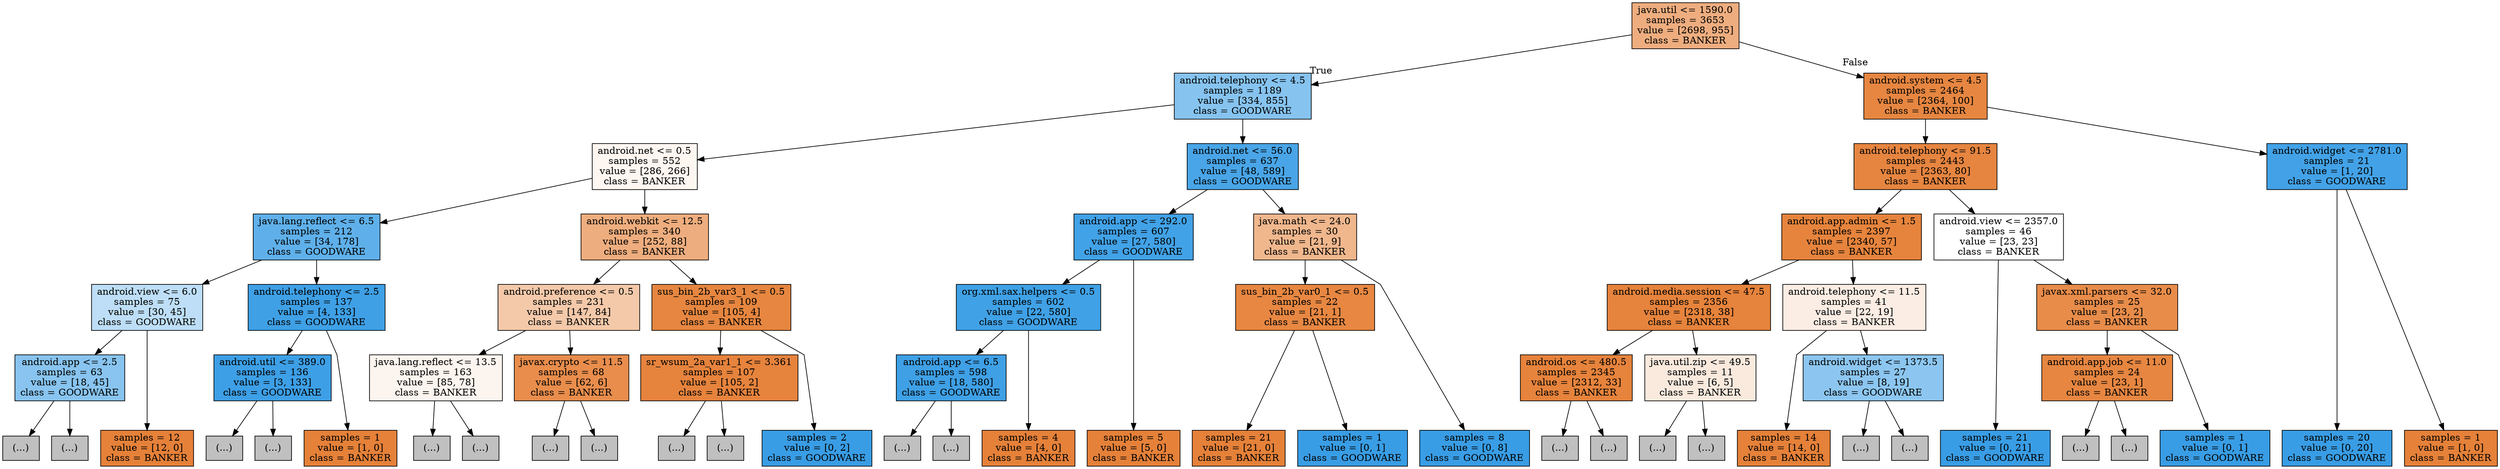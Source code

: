 digraph Tree {
node [shape=box, style="filled", color="black"] ;
graph [ranksep=equally, splines=polyline] ;
0 [label="java.util <= 1590.0\nsamples = 3653\nvalue = [2698, 955]\nclass = BANKER", fillcolor="#e58139a5"] ;
1 [label="android.telephony <= 4.5\nsamples = 1189\nvalue = [334, 855]\nclass = GOODWARE", fillcolor="#399de59b"] ;
0 -> 1 [labeldistance=2.5, labelangle=45, headlabel="True"] ;
2 [label="android.net <= 0.5\nsamples = 552\nvalue = [286, 266]\nclass = BANKER", fillcolor="#e5813912"] ;
1 -> 2 ;
3 [label="java.lang.reflect <= 6.5\nsamples = 212\nvalue = [34, 178]\nclass = GOODWARE", fillcolor="#399de5ce"] ;
2 -> 3 ;
4 [label="android.view <= 6.0\nsamples = 75\nvalue = [30, 45]\nclass = GOODWARE", fillcolor="#399de555"] ;
3 -> 4 ;
5 [label="android.app <= 2.5\nsamples = 63\nvalue = [18, 45]\nclass = GOODWARE", fillcolor="#399de599"] ;
4 -> 5 ;
6 [label="(...)", fillcolor="#C0C0C0"] ;
5 -> 6 ;
15 [label="(...)", fillcolor="#C0C0C0"] ;
5 -> 15 ;
22 [label="samples = 12\nvalue = [12, 0]\nclass = BANKER", fillcolor="#e58139ff"] ;
4 -> 22 ;
23 [label="android.telephony <= 2.5\nsamples = 137\nvalue = [4, 133]\nclass = GOODWARE", fillcolor="#399de5f7"] ;
3 -> 23 ;
24 [label="android.util <= 389.0\nsamples = 136\nvalue = [3, 133]\nclass = GOODWARE", fillcolor="#399de5f9"] ;
23 -> 24 ;
25 [label="(...)", fillcolor="#C0C0C0"] ;
24 -> 25 ;
30 [label="(...)", fillcolor="#C0C0C0"] ;
24 -> 30 ;
31 [label="samples = 1\nvalue = [1, 0]\nclass = BANKER", fillcolor="#e58139ff"] ;
23 -> 31 ;
32 [label="android.webkit <= 12.5\nsamples = 340\nvalue = [252, 88]\nclass = BANKER", fillcolor="#e58139a6"] ;
2 -> 32 ;
33 [label="android.preference <= 0.5\nsamples = 231\nvalue = [147, 84]\nclass = BANKER", fillcolor="#e581396d"] ;
32 -> 33 ;
34 [label="java.lang.reflect <= 13.5\nsamples = 163\nvalue = [85, 78]\nclass = BANKER", fillcolor="#e5813915"] ;
33 -> 34 ;
35 [label="(...)", fillcolor="#C0C0C0"] ;
34 -> 35 ;
58 [label="(...)", fillcolor="#C0C0C0"] ;
34 -> 58 ;
81 [label="javax.crypto <= 11.5\nsamples = 68\nvalue = [62, 6]\nclass = BANKER", fillcolor="#e58139e6"] ;
33 -> 81 ;
82 [label="(...)", fillcolor="#C0C0C0"] ;
81 -> 82 ;
87 [label="(...)", fillcolor="#C0C0C0"] ;
81 -> 87 ;
88 [label="sus_bin_2b_var3_1 <= 0.5\nsamples = 109\nvalue = [105, 4]\nclass = BANKER", fillcolor="#e58139f5"] ;
32 -> 88 ;
89 [label="sr_wsum_2a_var1_1 <= 3.361\nsamples = 107\nvalue = [105, 2]\nclass = BANKER", fillcolor="#e58139fa"] ;
88 -> 89 ;
90 [label="(...)", fillcolor="#C0C0C0"] ;
89 -> 90 ;
93 [label="(...)", fillcolor="#C0C0C0"] ;
89 -> 93 ;
98 [label="samples = 2\nvalue = [0, 2]\nclass = GOODWARE", fillcolor="#399de5ff"] ;
88 -> 98 ;
99 [label="android.net <= 56.0\nsamples = 637\nvalue = [48, 589]\nclass = GOODWARE", fillcolor="#399de5ea"] ;
1 -> 99 ;
100 [label="android.app <= 292.0\nsamples = 607\nvalue = [27, 580]\nclass = GOODWARE", fillcolor="#399de5f3"] ;
99 -> 100 ;
101 [label="org.xml.sax.helpers <= 0.5\nsamples = 602\nvalue = [22, 580]\nclass = GOODWARE", fillcolor="#399de5f5"] ;
100 -> 101 ;
102 [label="android.app <= 6.5\nsamples = 598\nvalue = [18, 580]\nclass = GOODWARE", fillcolor="#399de5f7"] ;
101 -> 102 ;
103 [label="(...)", fillcolor="#C0C0C0"] ;
102 -> 103 ;
106 [label="(...)", fillcolor="#C0C0C0"] ;
102 -> 106 ;
129 [label="samples = 4\nvalue = [4, 0]\nclass = BANKER", fillcolor="#e58139ff"] ;
101 -> 129 ;
130 [label="samples = 5\nvalue = [5, 0]\nclass = BANKER", fillcolor="#e58139ff"] ;
100 -> 130 ;
131 [label="java.math <= 24.0\nsamples = 30\nvalue = [21, 9]\nclass = BANKER", fillcolor="#e5813992"] ;
99 -> 131 ;
132 [label="sus_bin_2b_var0_1 <= 0.5\nsamples = 22\nvalue = [21, 1]\nclass = BANKER", fillcolor="#e58139f3"] ;
131 -> 132 ;
133 [label="samples = 21\nvalue = [21, 0]\nclass = BANKER", fillcolor="#e58139ff"] ;
132 -> 133 ;
134 [label="samples = 1\nvalue = [0, 1]\nclass = GOODWARE", fillcolor="#399de5ff"] ;
132 -> 134 ;
135 [label="samples = 8\nvalue = [0, 8]\nclass = GOODWARE", fillcolor="#399de5ff"] ;
131 -> 135 ;
136 [label="android.system <= 4.5\nsamples = 2464\nvalue = [2364, 100]\nclass = BANKER", fillcolor="#e58139f4"] ;
0 -> 136 [labeldistance=2.5, labelangle=-45, headlabel="False"] ;
137 [label="android.telephony <= 91.5\nsamples = 2443\nvalue = [2363, 80]\nclass = BANKER", fillcolor="#e58139f6"] ;
136 -> 137 ;
138 [label="android.app.admin <= 1.5\nsamples = 2397\nvalue = [2340, 57]\nclass = BANKER", fillcolor="#e58139f9"] ;
137 -> 138 ;
139 [label="android.media.session <= 47.5\nsamples = 2356\nvalue = [2318, 38]\nclass = BANKER", fillcolor="#e58139fb"] ;
138 -> 139 ;
140 [label="android.os <= 480.5\nsamples = 2345\nvalue = [2312, 33]\nclass = BANKER", fillcolor="#e58139fb"] ;
139 -> 140 ;
141 [label="(...)", fillcolor="#C0C0C0"] ;
140 -> 141 ;
152 [label="(...)", fillcolor="#C0C0C0"] ;
140 -> 152 ;
219 [label="java.util.zip <= 49.5\nsamples = 11\nvalue = [6, 5]\nclass = BANKER", fillcolor="#e581392a"] ;
139 -> 219 ;
220 [label="(...)", fillcolor="#C0C0C0"] ;
219 -> 220 ;
221 [label="(...)", fillcolor="#C0C0C0"] ;
219 -> 221 ;
222 [label="android.telephony <= 11.5\nsamples = 41\nvalue = [22, 19]\nclass = BANKER", fillcolor="#e5813923"] ;
138 -> 222 ;
223 [label="samples = 14\nvalue = [14, 0]\nclass = BANKER", fillcolor="#e58139ff"] ;
222 -> 223 ;
224 [label="android.widget <= 1373.5\nsamples = 27\nvalue = [8, 19]\nclass = GOODWARE", fillcolor="#399de594"] ;
222 -> 224 ;
225 [label="(...)", fillcolor="#C0C0C0"] ;
224 -> 225 ;
226 [label="(...)", fillcolor="#C0C0C0"] ;
224 -> 226 ;
229 [label="android.view <= 2357.0\nsamples = 46\nvalue = [23, 23]\nclass = BANKER", fillcolor="#e5813900"] ;
137 -> 229 ;
230 [label="samples = 21\nvalue = [0, 21]\nclass = GOODWARE", fillcolor="#399de5ff"] ;
229 -> 230 ;
231 [label="javax.xml.parsers <= 32.0\nsamples = 25\nvalue = [23, 2]\nclass = BANKER", fillcolor="#e58139e9"] ;
229 -> 231 ;
232 [label="android.app.job <= 11.0\nsamples = 24\nvalue = [23, 1]\nclass = BANKER", fillcolor="#e58139f4"] ;
231 -> 232 ;
233 [label="(...)", fillcolor="#C0C0C0"] ;
232 -> 233 ;
234 [label="(...)", fillcolor="#C0C0C0"] ;
232 -> 234 ;
235 [label="samples = 1\nvalue = [0, 1]\nclass = GOODWARE", fillcolor="#399de5ff"] ;
231 -> 235 ;
236 [label="android.widget <= 2781.0\nsamples = 21\nvalue = [1, 20]\nclass = GOODWARE", fillcolor="#399de5f2"] ;
136 -> 236 ;
237 [label="samples = 20\nvalue = [0, 20]\nclass = GOODWARE", fillcolor="#399de5ff"] ;
236 -> 237 ;
238 [label="samples = 1\nvalue = [1, 0]\nclass = BANKER", fillcolor="#e58139ff"] ;
236 -> 238 ;
{rank=same ; 0} ;
{rank=same ; 1; 136} ;
{rank=same ; 2; 99; 137; 236} ;
{rank=same ; 3; 32; 100; 131; 138; 229} ;
{rank=same ; 4; 23; 33; 88; 101; 132; 139; 222; 231} ;
{rank=same ; 5; 24; 34; 81; 89; 102; 140; 219; 224; 232} ;
{rank=same ; 6; 15; 22; 25; 30; 31; 35; 58; 82; 87; 90; 93; 98; 103; 106; 129; 130; 133; 134; 135; 141; 152; 220; 221; 223; 225; 226; 230; 233; 234; 235; 237; 238} ;
}